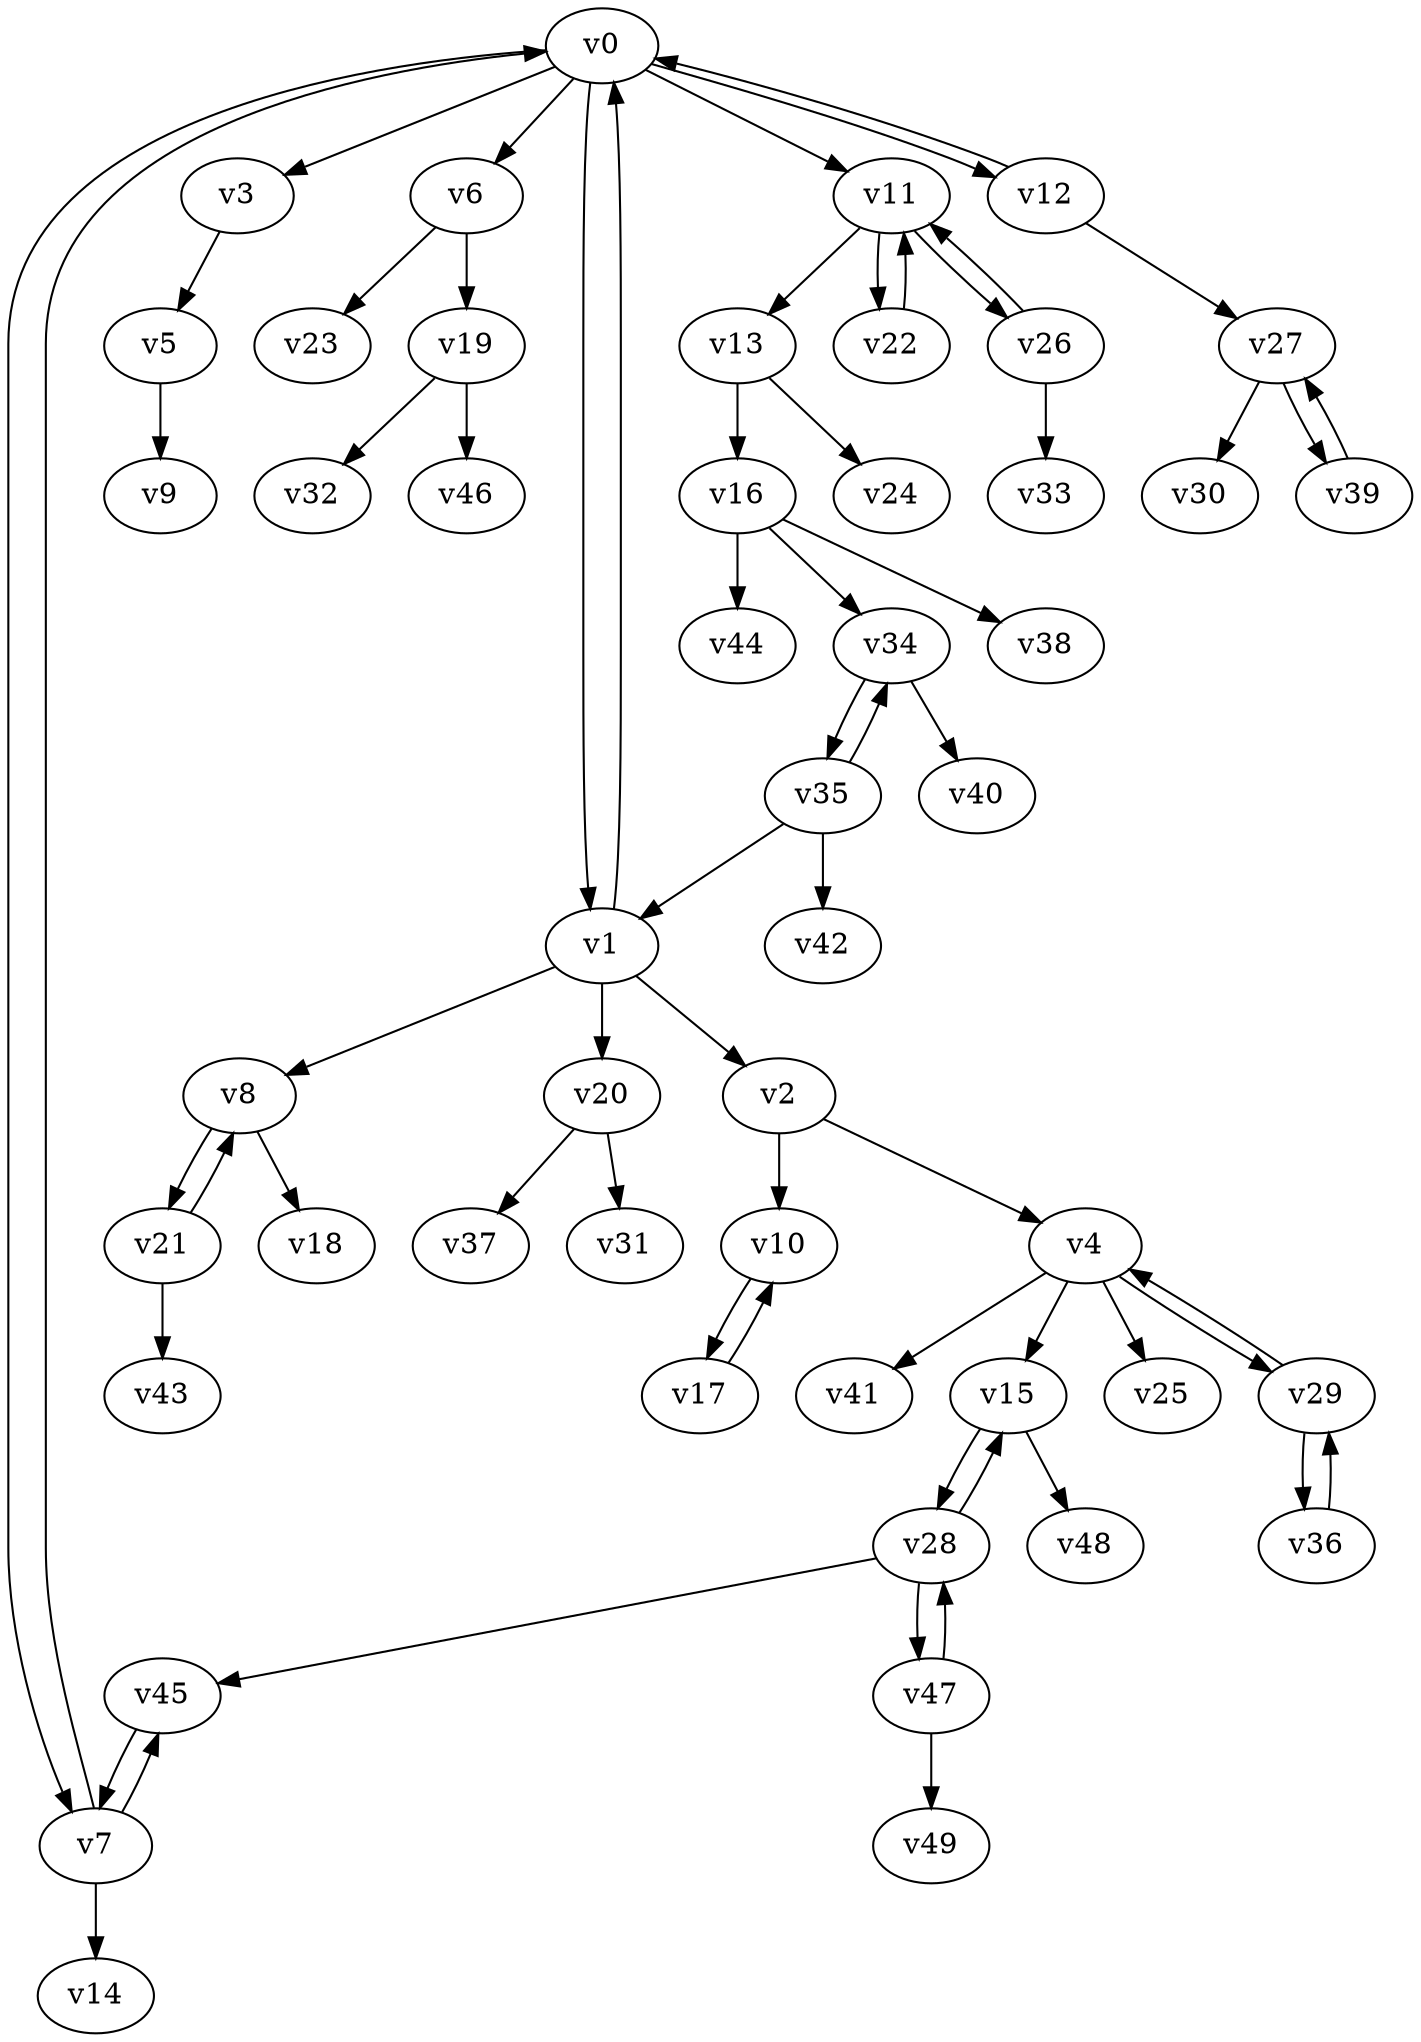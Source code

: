 digraph test061 {
    v0 [name="v0", player=0, weight=-1];
    v1 [name="v1", player=1, weight=13];
    v2 [name="v2", player=0, weight=0];
    v3 [name="v3", player=1, weight=5];
    v4 [name="v4", player=0, weight=0];
    v5 [name="v5", player=1, weight=-1];
    v6 [name="v6", player=0, weight=0];
    v7 [name="v7", player=1, weight=3];
    v8 [name="v8", player=0, weight=14];
    v9 [name="v9", player=1, weight=6];
    v10 [name="v10", player=0, weight=0];
    v11 [name="v11", player=1, weight=4];
    v12 [name="v12", player=0, weight=7];
    v13 [name="v13", player=1, weight=15];
    v14 [name="v14", player=0, weight=6];
    v15 [name="v15", player=1, weight=11];
    v16 [name="v16", player=0, weight=11];
    v17 [name="v17", player=1, weight=13];
    v18 [name="v18", player=0, weight=11];
    v19 [name="v19", player=1, weight=6];
    v20 [name="v20", player=0, weight=1];
    v21 [name="v21", player=1, weight=9];
    v22 [name="v22", player=0, weight=13];
    v23 [name="v23", player=1, weight=14];
    v24 [name="v24", player=0, weight=-1];
    v25 [name="v25", player=1, weight=7];
    v26 [name="v26", player=0, weight=7];
    v27 [name="v27", player=1, weight=13];
    v28 [name="v28", player=0, weight=3];
    v29 [name="v29", player=1, weight=3];
    v30 [name="v30", player=0, weight=-1];
    v31 [name="v31", player=1, weight=14];
    v32 [name="v32", player=0, weight=5];
    v33 [name="v33", player=1, weight=5];
    v34 [name="v34", player=0, weight=2];
    v35 [name="v35", player=1, weight=13];
    v36 [name="v36", player=0, weight=6];
    v37 [name="v37", player=1, weight=5];
    v38 [name="v38", player=0, weight=5];
    v39 [name="v39", player=1, weight=12];
    v40 [name="v40", player=0, weight=1];
    v41 [name="v41", player=1, weight=8];
    v42 [name="v42", player=0, weight=10];
    v43 [name="v43", player=1, weight=13];
    v44 [name="v44", player=0, weight=7];
    v45 [name="v45", player=1, weight=4];
    v46 [name="v46", player=0, weight=10];
    v47 [name="v47", player=1, weight=9];
    v48 [name="v48", player=0, weight=-2];
    v49 [name="v49", player=1, weight=12];
    v0 -> v1;
    v1 -> v0;
    v1 -> v2;
    v0 -> v3;
    v2 -> v4;
    v3 -> v5;
    v0 -> v6;
    v0 -> v7;
    v7 -> v0;
    v1 -> v8;
    v5 -> v9;
    v2 -> v10;
    v0 -> v11;
    v0 -> v12;
    v12 -> v0;
    v11 -> v13;
    v7 -> v14;
    v4 -> v15;
    v13 -> v16;
    v10 -> v17;
    v17 -> v10;
    v8 -> v18;
    v6 -> v19;
    v1 -> v20;
    v8 -> v21;
    v21 -> v8;
    v11 -> v22;
    v22 -> v11;
    v6 -> v23;
    v13 -> v24;
    v4 -> v25;
    v11 -> v26;
    v26 -> v11;
    v12 -> v27;
    v15 -> v28;
    v28 -> v15;
    v4 -> v29;
    v29 -> v4;
    v27 -> v30;
    v20 -> v31;
    v19 -> v32;
    v26 -> v33;
    v16 -> v34;
    v34 -> v35;
    v35 -> v34;
    v29 -> v36;
    v36 -> v29;
    v20 -> v37;
    v16 -> v38;
    v27 -> v39;
    v39 -> v27;
    v34 -> v40;
    v4 -> v41;
    v35 -> v42;
    v21 -> v43;
    v16 -> v44;
    v7 -> v45;
    v45 -> v7;
    v19 -> v46;
    v28 -> v47;
    v47 -> v28;
    v15 -> v48;
    v47 -> v49;
    v28 -> v45;
    v35 -> v1;
}
